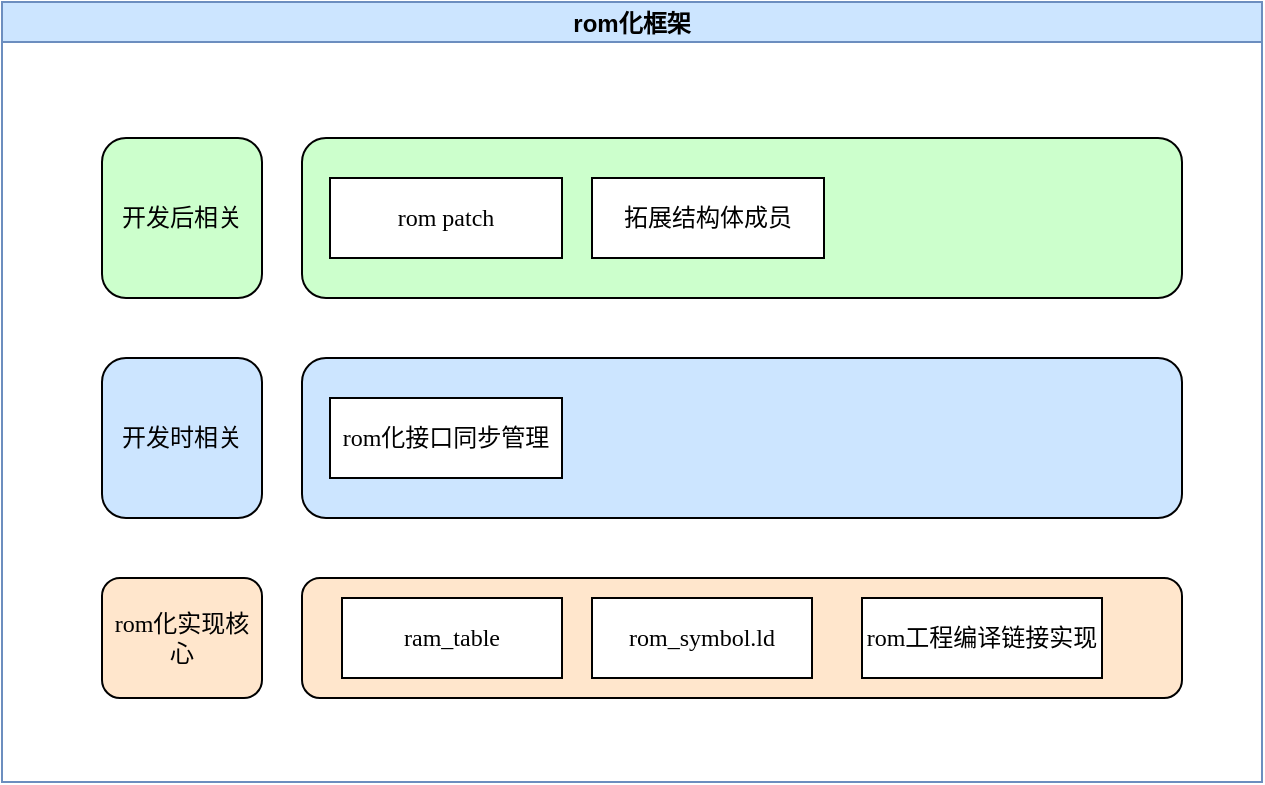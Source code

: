 <mxfile version="20.2.3" type="github">
  <diagram id="prtHgNgQTEPvFCAcTncT" name="Page-1">
    <mxGraphModel dx="904" dy="697" grid="1" gridSize="10" guides="1" tooltips="1" connect="1" arrows="1" fold="1" page="1" pageScale="1" pageWidth="827" pageHeight="1169" math="0" shadow="0">
      <root>
        <mxCell id="0" />
        <mxCell id="1" parent="0" />
        <mxCell id="a72e2ybn-Ix3mcljy6sx-21" value="rom化框架" style="swimlane;startSize=20;horizontal=1;containerType=tree;fillColor=#CCE5FF;strokeColor=#6c8ebf;swimlaneFillColor=#FFFFFF;" parent="1" vertex="1">
          <mxGeometry x="140" y="570" width="630" height="390" as="geometry" />
        </mxCell>
        <mxCell id="a72e2ybn-Ix3mcljy6sx-25" value="" style="rounded=1;whiteSpace=wrap;html=1;fillColor=#FFE6CC;fontFamily=Lucida Console;" parent="a72e2ybn-Ix3mcljy6sx-21" vertex="1">
          <mxGeometry x="150" y="288" width="440" height="60" as="geometry" />
        </mxCell>
        <mxCell id="a72e2ybn-Ix3mcljy6sx-27" value="开发时相关" style="rounded=1;whiteSpace=wrap;html=1;labelBackgroundColor=none;fontFamily=Lucida Console;fillColor=#CCE5FF;" parent="a72e2ybn-Ix3mcljy6sx-21" vertex="1">
          <mxGeometry x="50" y="178" width="80" height="80" as="geometry" />
        </mxCell>
        <mxCell id="a72e2ybn-Ix3mcljy6sx-28" value="rom化实现核心&lt;br&gt;" style="rounded=1;whiteSpace=wrap;html=1;fillColor=#FFE6CC;fontFamily=Lucida Console;" parent="a72e2ybn-Ix3mcljy6sx-21" vertex="1">
          <mxGeometry x="50" y="288" width="80" height="60" as="geometry" />
        </mxCell>
        <mxCell id="a72e2ybn-Ix3mcljy6sx-30" value="ram_table" style="rounded=0;whiteSpace=wrap;html=1;labelBackgroundColor=none;fontFamily=Lucida Console;fillColor=#FFFFFF;" parent="a72e2ybn-Ix3mcljy6sx-21" vertex="1">
          <mxGeometry x="170" y="298" width="110" height="40" as="geometry" />
        </mxCell>
        <mxCell id="a72e2ybn-Ix3mcljy6sx-31" value="rom_symbol.ld" style="rounded=0;whiteSpace=wrap;html=1;labelBackgroundColor=none;fontFamily=Lucida Console;fillColor=#FFFFFF;" parent="a72e2ybn-Ix3mcljy6sx-21" vertex="1">
          <mxGeometry x="295" y="298" width="110" height="40" as="geometry" />
        </mxCell>
        <mxCell id="a72e2ybn-Ix3mcljy6sx-32" value="" style="rounded=1;whiteSpace=wrap;html=1;labelBackgroundColor=none;fontFamily=Lucida Console;fillColor=#CCE5FF;" parent="a72e2ybn-Ix3mcljy6sx-21" vertex="1">
          <mxGeometry x="150" y="178" width="440" height="80" as="geometry" />
        </mxCell>
        <mxCell id="a72e2ybn-Ix3mcljy6sx-33" value="rom工程编译链接实现" style="rounded=0;whiteSpace=wrap;html=1;labelBackgroundColor=none;fontFamily=Lucida Console;fillColor=#FFFFFF;" parent="a72e2ybn-Ix3mcljy6sx-21" vertex="1">
          <mxGeometry x="430" y="298" width="120" height="40" as="geometry" />
        </mxCell>
        <mxCell id="a72e2ybn-Ix3mcljy6sx-34" value="rom化接口同步管理" style="rounded=0;whiteSpace=wrap;html=1;labelBackgroundColor=none;fontFamily=Lucida Console;fillColor=#FFFFFF;" parent="a72e2ybn-Ix3mcljy6sx-21" vertex="1">
          <mxGeometry x="164" y="198" width="116" height="40" as="geometry" />
        </mxCell>
        <mxCell id="a72e2ybn-Ix3mcljy6sx-35" value="开发后相关" style="rounded=1;whiteSpace=wrap;html=1;labelBackgroundColor=none;fontFamily=Lucida Console;fillColor=#CCFFCC;" parent="a72e2ybn-Ix3mcljy6sx-21" vertex="1">
          <mxGeometry x="50" y="68" width="80" height="80" as="geometry" />
        </mxCell>
        <mxCell id="a72e2ybn-Ix3mcljy6sx-36" value="" style="rounded=1;whiteSpace=wrap;html=1;labelBackgroundColor=none;fontFamily=Lucida Console;fillColor=#CCFFCC;" parent="a72e2ybn-Ix3mcljy6sx-21" vertex="1">
          <mxGeometry x="150" y="68" width="440" height="80" as="geometry" />
        </mxCell>
        <mxCell id="a72e2ybn-Ix3mcljy6sx-37" value="rom patch" style="rounded=0;whiteSpace=wrap;html=1;labelBackgroundColor=none;fontFamily=Lucida Console;fillColor=#FFFFFF;" parent="a72e2ybn-Ix3mcljy6sx-21" vertex="1">
          <mxGeometry x="164" y="88" width="116" height="40" as="geometry" />
        </mxCell>
        <mxCell id="a72e2ybn-Ix3mcljy6sx-39" value="拓展结构体成员" style="rounded=0;whiteSpace=wrap;html=1;labelBackgroundColor=none;fontFamily=Lucida Console;fillColor=#FFFFFF;" parent="a72e2ybn-Ix3mcljy6sx-21" vertex="1">
          <mxGeometry x="295" y="88" width="116" height="40" as="geometry" />
        </mxCell>
      </root>
    </mxGraphModel>
  </diagram>
</mxfile>
